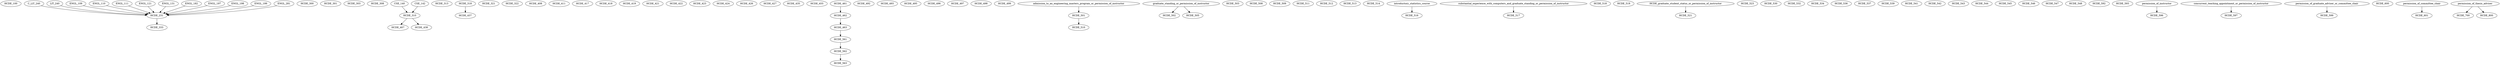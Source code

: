 digraph G {
    HCDE_100;
    edge [color=black];
    C_LIT_240 -> HCDE_231;
    LIT_240 -> HCDE_231;
    ENGL_109 -> HCDE_231;
    ENGL_110 -> HCDE_231;
    ENGL_111 -> HCDE_231;
    ENGL_121 -> HCDE_231;
    ENGL_131 -> HCDE_231;
    ENGL_182 -> HCDE_231;
    ENGL_197 -> HCDE_231;
    ENGL_198 -> HCDE_231;
    ENGL_199 -> HCDE_231;
    ENGL_281 -> HCDE_231;
    HCDE_300;
    HCDE_301;
    HCDE_303;
    HCDE_308;
    edge [color=black];
    CSE_140 -> HCDE_310;
    CSE_142 -> HCDE_310;
    HCDE_313;
    HCDE_318;
    HCDE_321;
    HCDE_322;
    edge [color=black];
    HCDE_231 -> HCDE_333;
    edge [color=black];
    HCDE_310 -> HCDE_407;
    HCDE_408;
    HCDE_411;
    HCDE_417;
    HCDE_418;
    HCDE_419;
    HCDE_421;
    HCDE_422;
    HCDE_423;
    HCDE_424;
    HCDE_426;
    HCDE_427;
    HCDE_435;
    edge [color=black];
    HCDE_318 -> HCDE_437;
    edge [color=black];
    HCDE_310 -> HCDE_438;
    HCDE_455;
    HCDE_461;
    edge [color=black];
    HCDE_461 -> HCDE_462;
    edge [color=black];
    HCDE_462 -> HCDE_463;
    HCDE_492;
    HCDE_493;
    HCDE_495;
    HCDE_496;
    HCDE_497;
    HCDE_498;
    HCDE_499;
    edge [color=black];
    admission_to_an_engineering_masters_program_or_permission_of_instructor -> HCDE_501;
    edge [color=black];
    graduate_standing_or_permission_of_instructor -> HCDE_502;
    HCDE_503;
    edge [color=black];
    graduate_standing_or_permission_of_instructor -> HCDE_505;
    HCDE_508;
    HCDE_509;
    edge [color=black];
    HCDE_501 -> HCDE_510;
    HCDE_511;
    HCDE_512;
    HCDE_513;
    HCDE_514;
    edge [color=black];
    introductory_statistics_course -> HCDE_516;
    edge [color=black];
    substantial_experience_with_computers_and_graduate_standing_or_permission_of_instructor -> HCDE_517;
    HCDE_518;
    HCDE_519;
    edge [color=black];
    HCDE_graduate_student_status_or_permission_of_instructor -> HCDE_521;
    HCDE_523;
    HCDE_530;
    HCDE_532;
    HCDE_534;
    HCDE_536;
    HCDE_537;
    HCDE_539;
    HCDE_541;
    HCDE_542;
    HCDE_543;
    HCDE_544;
    HCDE_545;
    HCDE_546;
    HCDE_547;
    HCDE_548;
    edge [color=black];
    HCDE_463 -> HCDE_561;
    edge [color=black];
    HCDE_561 -> HCDE_562;
    edge [color=black];
    HCDE_562 -> HCDE_563;
    HCDE_592;
    HCDE_593;
    edge [color=black];
    permission_of_instructor -> HCDE_596;
    edge [color=black];
    concurrent_teaching_appointment_or_permission_of_instructor -> HCDE_597;
    edge [color=black];
    permission_of_graduate_adviser_or_committee_chair -> HCDE_599;
    HCDE_600;
    edge [color=black];
    permission_of_committee_chair -> HCDE_601;
    edge [color=black];
    permission_of_thesis_adviser -> HCDE_700;
    edge [color=black];
    permission_of_thesis_adviser -> HCDE_800;
}
